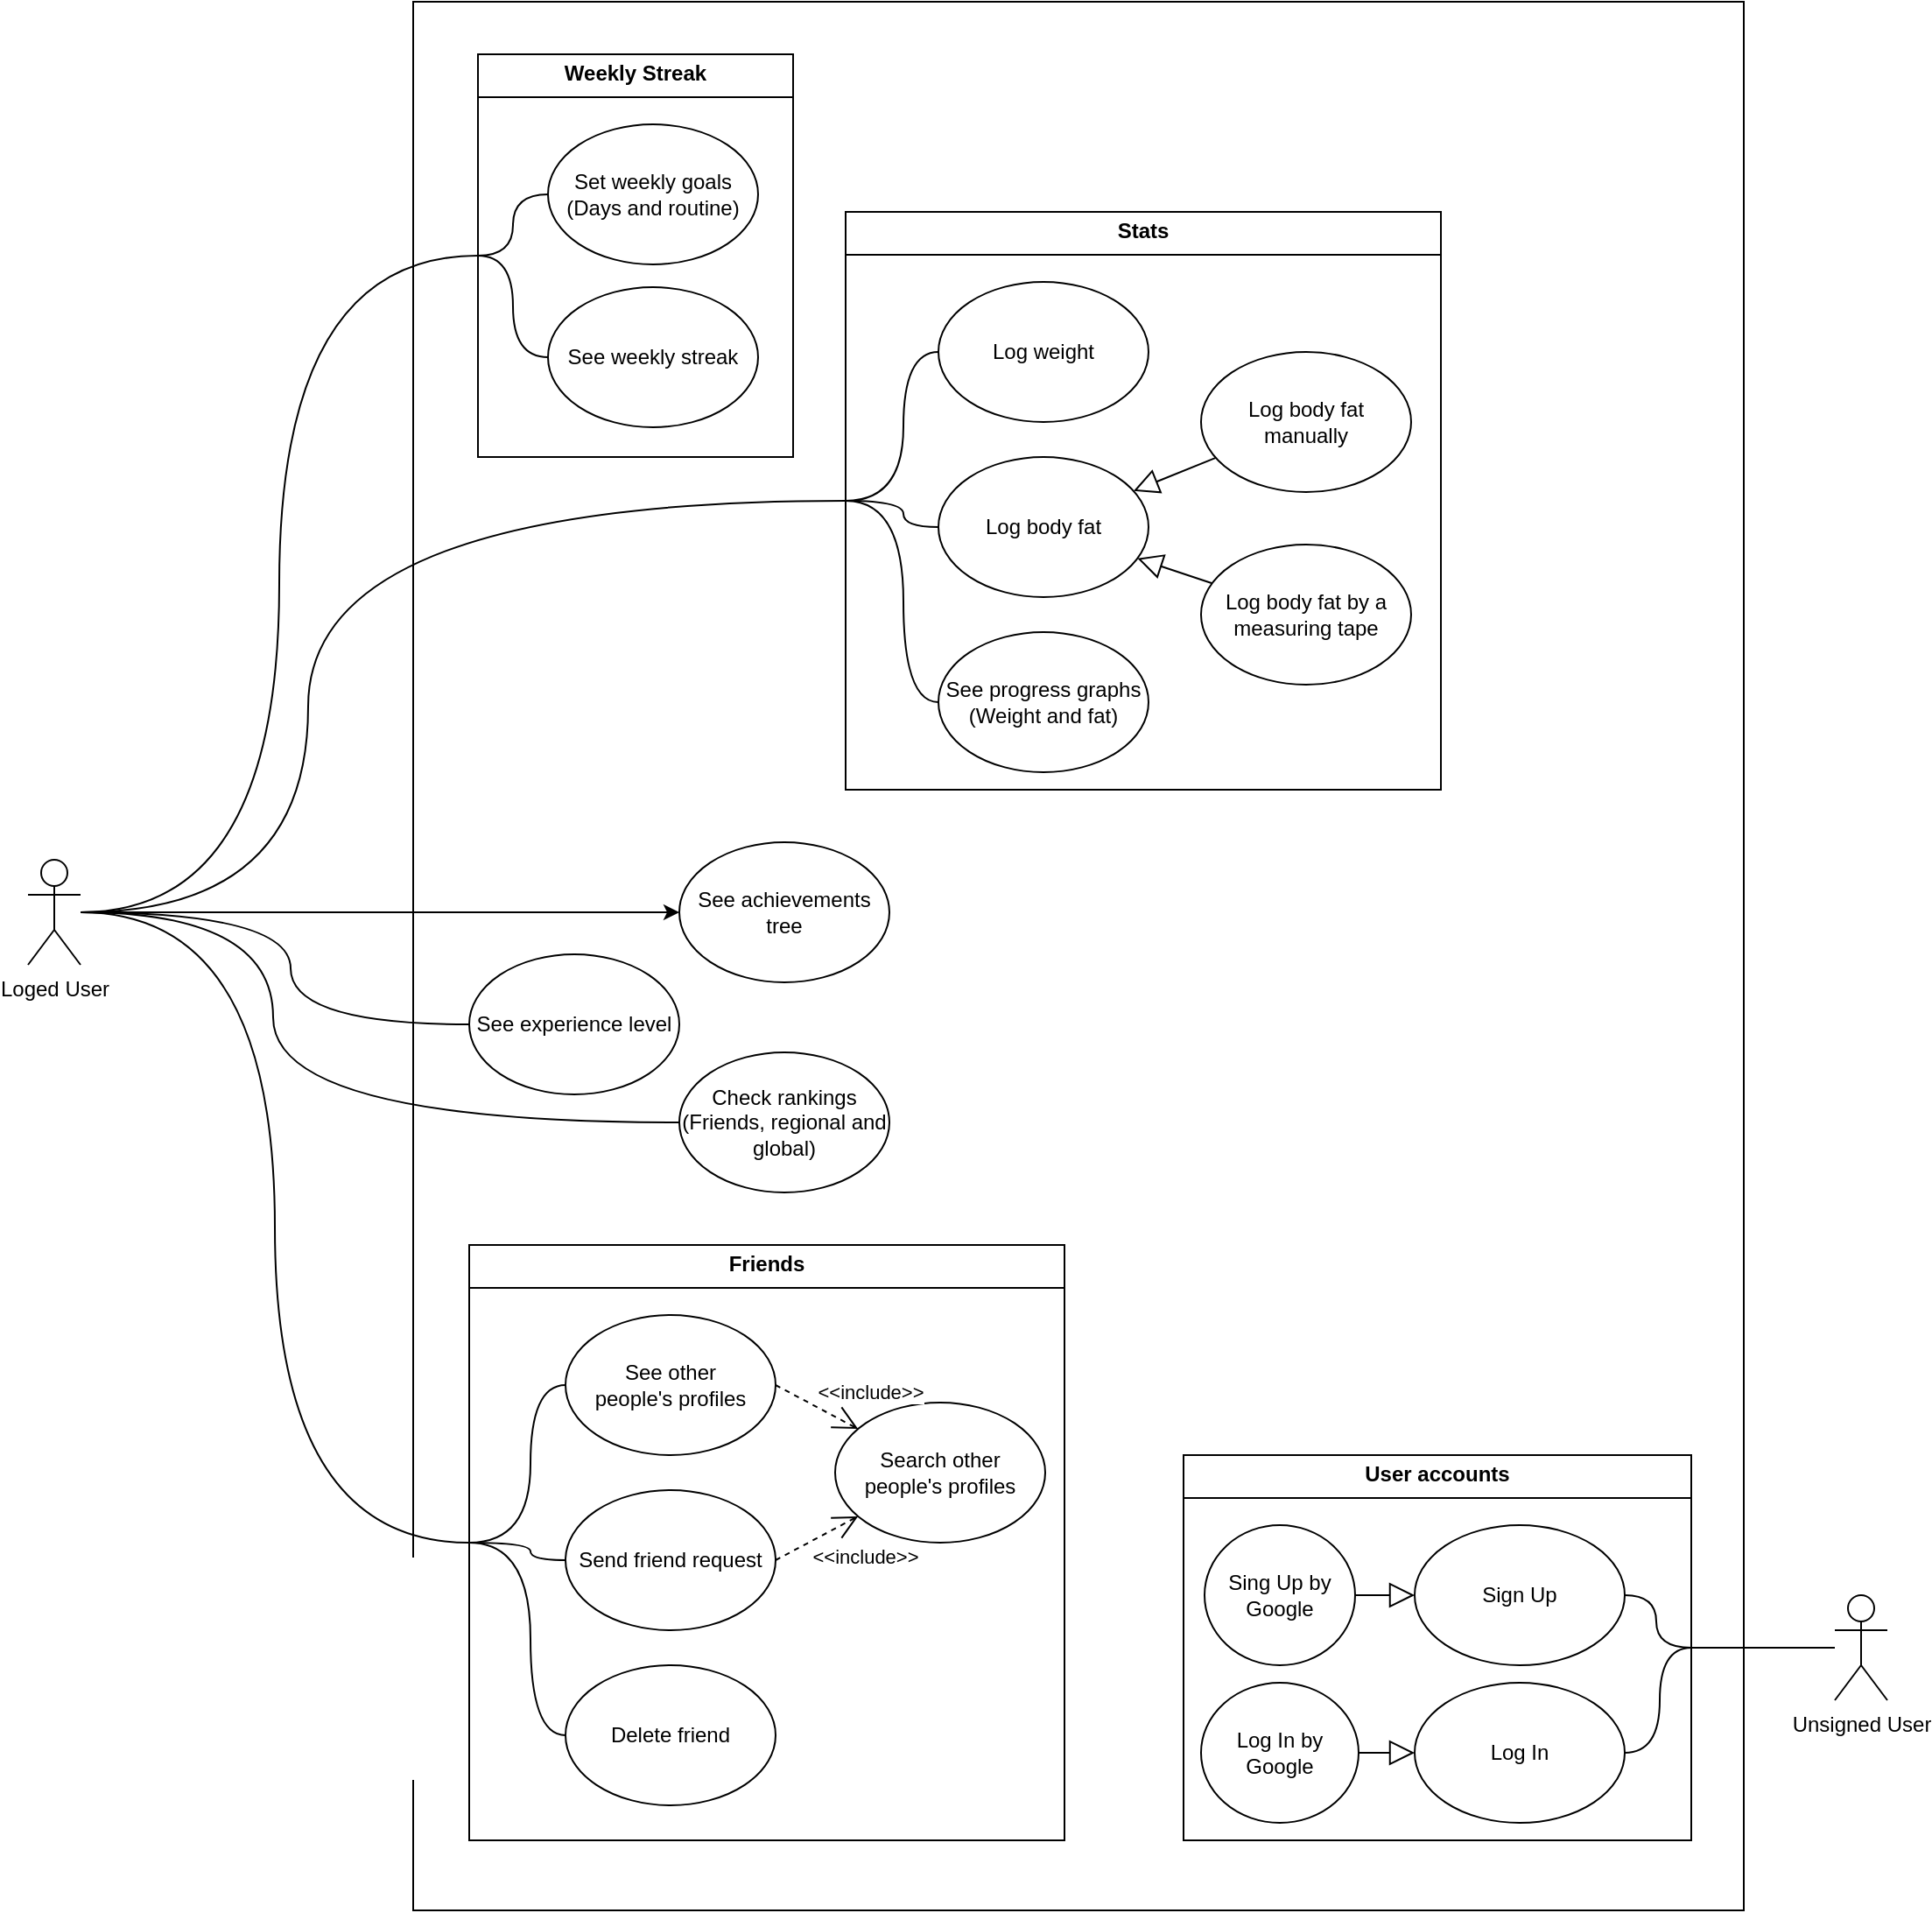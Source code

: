 <mxfile version="24.7.0" type="device">
  <diagram name="Página-1" id="4owX2f2_gQE0-vy4Nwpa">
    <mxGraphModel dx="2020" dy="1023" grid="1" gridSize="10" guides="1" tooltips="1" connect="1" arrows="1" fold="1" page="1" pageScale="1" pageWidth="827" pageHeight="1169" math="0" shadow="0">
      <root>
        <mxCell id="0" />
        <mxCell id="1" parent="0" />
        <mxCell id="oezHuCuassYHEXN5sCn5-32" value="" style="rounded=0;whiteSpace=wrap;html=1;" parent="1" vertex="1">
          <mxGeometry x="240" y="20" width="760" height="1090" as="geometry" />
        </mxCell>
        <mxCell id="gEz15ZpdTDlsJ69ZWDqB-34" style="edgeStyle=entityRelationEdgeStyle;rounded=0;orthogonalLoop=1;jettySize=auto;html=1;startArrow=none;startFill=0;endArrow=none;endFill=0;" edge="1" parent="1" source="gEz15ZpdTDlsJ69ZWDqB-30" target="oezHuCuassYHEXN5sCn5-29">
          <mxGeometry relative="1" as="geometry" />
        </mxCell>
        <mxCell id="oezHuCuassYHEXN5sCn5-2" value="See achievements tree" style="ellipse;whiteSpace=wrap;html=1;" parent="1" vertex="1">
          <mxGeometry x="392" y="500" width="120" height="80" as="geometry" />
        </mxCell>
        <mxCell id="oezHuCuassYHEXN5sCn5-3" value="See experience level" style="ellipse;whiteSpace=wrap;html=1;" parent="1" vertex="1">
          <mxGeometry x="272" y="564" width="120" height="80" as="geometry" />
        </mxCell>
        <mxCell id="oezHuCuassYHEXN5sCn5-4" value="Check rankings (Friends, regional and global)" style="ellipse;whiteSpace=wrap;html=1;" parent="1" vertex="1">
          <mxGeometry x="392" y="620" width="120" height="80" as="geometry" />
        </mxCell>
        <mxCell id="oezHuCuassYHEXN5sCn5-21" style="rounded=0;orthogonalLoop=1;jettySize=auto;html=1;entryX=0;entryY=0.5;entryDx=0;entryDy=0;edgeStyle=orthogonalEdgeStyle;curved=1;endArrow=none;endFill=0;" parent="1" source="oezHuCuassYHEXN5sCn5-10" target="oezHuCuassYHEXN5sCn5-3" edge="1">
          <mxGeometry relative="1" as="geometry">
            <Array as="points">
              <mxPoint x="170" y="540" />
              <mxPoint x="170" y="604" />
            </Array>
          </mxGeometry>
        </mxCell>
        <mxCell id="oezHuCuassYHEXN5sCn5-22" style="rounded=0;orthogonalLoop=1;jettySize=auto;html=1;entryX=0;entryY=0.5;entryDx=0;entryDy=0;edgeStyle=orthogonalEdgeStyle;curved=1;endArrow=none;endFill=0;" parent="1" source="oezHuCuassYHEXN5sCn5-10" target="oezHuCuassYHEXN5sCn5-4" edge="1">
          <mxGeometry relative="1" as="geometry">
            <Array as="points">
              <mxPoint x="160" y="540" />
              <mxPoint x="160" y="660" />
            </Array>
          </mxGeometry>
        </mxCell>
        <mxCell id="gEz15ZpdTDlsJ69ZWDqB-9" style="edgeStyle=orthogonalEdgeStyle;rounded=0;orthogonalLoop=1;jettySize=auto;html=1;entryX=0;entryY=0.5;entryDx=0;entryDy=0;curved=1;endArrow=none;endFill=0;" edge="1" parent="1" source="oezHuCuassYHEXN5sCn5-10" target="gEz15ZpdTDlsJ69ZWDqB-4">
          <mxGeometry relative="1" as="geometry" />
        </mxCell>
        <mxCell id="gEz15ZpdTDlsJ69ZWDqB-10" style="edgeStyle=orthogonalEdgeStyle;rounded=0;orthogonalLoop=1;jettySize=auto;html=1;endArrow=none;endFill=0;curved=1;entryX=0;entryY=0.5;entryDx=0;entryDy=0;" edge="1" parent="1" source="oezHuCuassYHEXN5sCn5-10" target="gEz15ZpdTDlsJ69ZWDqB-7">
          <mxGeometry relative="1" as="geometry">
            <Array as="points">
              <mxPoint x="180" y="540" />
              <mxPoint x="180" y="305" />
            </Array>
          </mxGeometry>
        </mxCell>
        <mxCell id="gEz15ZpdTDlsJ69ZWDqB-14" style="edgeStyle=orthogonalEdgeStyle;rounded=0;orthogonalLoop=1;jettySize=auto;html=1;entryX=0;entryY=0.5;entryDx=0;entryDy=0;endArrow=none;endFill=0;curved=1;" edge="1" parent="1" source="oezHuCuassYHEXN5sCn5-10" target="gEz15ZpdTDlsJ69ZWDqB-11">
          <mxGeometry relative="1" as="geometry" />
        </mxCell>
        <mxCell id="gEz15ZpdTDlsJ69ZWDqB-15" style="edgeStyle=orthogonalEdgeStyle;rounded=0;orthogonalLoop=1;jettySize=auto;html=1;curved=1;" edge="1" parent="1" source="oezHuCuassYHEXN5sCn5-10" target="oezHuCuassYHEXN5sCn5-2">
          <mxGeometry relative="1" as="geometry" />
        </mxCell>
        <mxCell id="oezHuCuassYHEXN5sCn5-10" value="Loged User" style="shape=umlActor;verticalLabelPosition=bottom;verticalAlign=top;html=1;outlineConnect=0;" parent="1" vertex="1">
          <mxGeometry x="20" y="510" width="30" height="60" as="geometry" />
        </mxCell>
        <mxCell id="oezHuCuassYHEXN5sCn5-29" value="Unsigned User" style="shape=umlActor;verticalLabelPosition=bottom;verticalAlign=top;html=1;outlineConnect=0;" parent="1" vertex="1">
          <mxGeometry x="1052" y="930" width="30" height="60" as="geometry" />
        </mxCell>
        <mxCell id="gEz15ZpdTDlsJ69ZWDqB-12" value="" style="group" vertex="1" connectable="0" parent="1">
          <mxGeometry x="272" y="730" width="340" height="340" as="geometry" />
        </mxCell>
        <mxCell id="gEz15ZpdTDlsJ69ZWDqB-4" value="&lt;p style=&quot;margin:0px;margin-top:4px;text-align:center;&quot;&gt;&lt;b&gt;Friends&lt;/b&gt;&lt;/p&gt;&lt;hr size=&quot;1&quot; style=&quot;border-style:solid;&quot;&gt;&lt;div style=&quot;height:2px;&quot;&gt;&lt;/div&gt;" style="verticalAlign=top;align=left;overflow=fill;html=1;whiteSpace=wrap;" vertex="1" parent="gEz15ZpdTDlsJ69ZWDqB-12">
          <mxGeometry width="340" height="340" as="geometry" />
        </mxCell>
        <mxCell id="oezHuCuassYHEXN5sCn5-5" value="Search other&lt;div&gt;people&#39;s profiles&lt;/div&gt;" style="ellipse;whiteSpace=wrap;html=1;" parent="gEz15ZpdTDlsJ69ZWDqB-12" vertex="1">
          <mxGeometry x="209" y="90" width="120" height="80" as="geometry" />
        </mxCell>
        <mxCell id="oezHuCuassYHEXN5sCn5-34" style="edgeStyle=none;rounded=0;orthogonalLoop=1;jettySize=auto;html=1;exitX=1;exitY=0.5;exitDx=0;exitDy=0;endArrow=open;endFill=0;endSize=12;dashed=1;" parent="gEz15ZpdTDlsJ69ZWDqB-12" source="oezHuCuassYHEXN5sCn5-6" target="oezHuCuassYHEXN5sCn5-5" edge="1">
          <mxGeometry relative="1" as="geometry" />
        </mxCell>
        <mxCell id="oezHuCuassYHEXN5sCn5-35" value="&amp;lt;&amp;lt;include&amp;gt;&amp;gt;" style="edgeLabel;html=1;align=center;verticalAlign=middle;resizable=0;points=[];" parent="oezHuCuassYHEXN5sCn5-34" vertex="1" connectable="0">
          <mxGeometry x="-0.272" relative="1" as="geometry">
            <mxPoint x="37" y="-5" as="offset" />
          </mxGeometry>
        </mxCell>
        <mxCell id="oezHuCuassYHEXN5sCn5-38" style="edgeStyle=none;rounded=0;orthogonalLoop=1;jettySize=auto;html=1;exitX=1;exitY=0.5;exitDx=0;exitDy=0;endSize=12;endArrow=open;endFill=0;dashed=1;" parent="gEz15ZpdTDlsJ69ZWDqB-12" source="oezHuCuassYHEXN5sCn5-7" target="oezHuCuassYHEXN5sCn5-5" edge="1">
          <mxGeometry relative="1" as="geometry" />
        </mxCell>
        <mxCell id="oezHuCuassYHEXN5sCn5-39" value="&amp;lt;&amp;lt;include&amp;gt;&amp;gt;" style="edgeLabel;html=1;align=center;verticalAlign=middle;resizable=0;points=[];" parent="oezHuCuassYHEXN5sCn5-38" vertex="1" connectable="0">
          <mxGeometry x="-0.121" y="-3" relative="1" as="geometry">
            <mxPoint x="29" y="6" as="offset" />
          </mxGeometry>
        </mxCell>
        <mxCell id="gEz15ZpdTDlsJ69ZWDqB-38" style="edgeStyle=orthogonalEdgeStyle;rounded=0;orthogonalLoop=1;jettySize=auto;html=1;exitX=0;exitY=0.5;exitDx=0;exitDy=0;entryX=0;entryY=0.5;entryDx=0;entryDy=0;endArrow=none;endFill=0;curved=1;" edge="1" parent="gEz15ZpdTDlsJ69ZWDqB-12" source="oezHuCuassYHEXN5sCn5-7" target="gEz15ZpdTDlsJ69ZWDqB-4">
          <mxGeometry relative="1" as="geometry">
            <Array as="points">
              <mxPoint x="35" y="180" />
              <mxPoint x="35" y="170" />
            </Array>
          </mxGeometry>
        </mxCell>
        <mxCell id="oezHuCuassYHEXN5sCn5-7" value="Send friend request" style="ellipse;whiteSpace=wrap;html=1;" parent="gEz15ZpdTDlsJ69ZWDqB-12" vertex="1">
          <mxGeometry x="55" y="140" width="120" height="80" as="geometry" />
        </mxCell>
        <mxCell id="gEz15ZpdTDlsJ69ZWDqB-40" style="edgeStyle=orthogonalEdgeStyle;rounded=0;orthogonalLoop=1;jettySize=auto;html=1;exitX=0;exitY=0.5;exitDx=0;exitDy=0;entryX=0;entryY=0.5;entryDx=0;entryDy=0;endArrow=none;endFill=0;curved=1;" edge="1" parent="gEz15ZpdTDlsJ69ZWDqB-12" source="oezHuCuassYHEXN5sCn5-8" target="gEz15ZpdTDlsJ69ZWDqB-4">
          <mxGeometry relative="1" as="geometry" />
        </mxCell>
        <mxCell id="oezHuCuassYHEXN5sCn5-8" value="Delete friend" style="ellipse;whiteSpace=wrap;html=1;" parent="gEz15ZpdTDlsJ69ZWDqB-12" vertex="1">
          <mxGeometry x="55" y="240" width="120" height="80" as="geometry" />
        </mxCell>
        <mxCell id="gEz15ZpdTDlsJ69ZWDqB-36" style="edgeStyle=orthogonalEdgeStyle;rounded=0;orthogonalLoop=1;jettySize=auto;html=1;exitX=0;exitY=0.5;exitDx=0;exitDy=0;entryX=0;entryY=0.5;entryDx=0;entryDy=0;endArrow=none;endFill=0;curved=1;" edge="1" parent="gEz15ZpdTDlsJ69ZWDqB-12" source="oezHuCuassYHEXN5sCn5-6" target="gEz15ZpdTDlsJ69ZWDqB-4">
          <mxGeometry relative="1" as="geometry" />
        </mxCell>
        <mxCell id="oezHuCuassYHEXN5sCn5-6" value="See other&lt;div&gt;people&#39;s profiles&lt;/div&gt;" style="ellipse;whiteSpace=wrap;html=1;" parent="gEz15ZpdTDlsJ69ZWDqB-12" vertex="1">
          <mxGeometry x="55" y="40" width="120" height="80" as="geometry" />
        </mxCell>
        <mxCell id="gEz15ZpdTDlsJ69ZWDqB-13" value="" style="group" vertex="1" connectable="0" parent="1">
          <mxGeometry x="487" y="140" width="340" height="330" as="geometry" />
        </mxCell>
        <mxCell id="gEz15ZpdTDlsJ69ZWDqB-7" value="&lt;p style=&quot;margin:0px;margin-top:4px;text-align:center;&quot;&gt;&lt;b&gt;Stats&lt;/b&gt;&lt;/p&gt;&lt;hr size=&quot;1&quot; style=&quot;border-style:solid;&quot;&gt;&lt;div style=&quot;height:2px;&quot;&gt;&lt;/div&gt;" style="verticalAlign=top;align=left;overflow=fill;html=1;whiteSpace=wrap;" vertex="1" parent="gEz15ZpdTDlsJ69ZWDqB-13">
          <mxGeometry width="340" height="330" as="geometry" />
        </mxCell>
        <mxCell id="gEz15ZpdTDlsJ69ZWDqB-42" style="edgeStyle=orthogonalEdgeStyle;rounded=0;orthogonalLoop=1;jettySize=auto;html=1;exitX=0;exitY=0.5;exitDx=0;exitDy=0;entryX=0;entryY=0.5;entryDx=0;entryDy=0;endArrow=none;endFill=0;curved=1;" edge="1" parent="gEz15ZpdTDlsJ69ZWDqB-13" source="jxsSj52jUHicI4koxV5U-3" target="gEz15ZpdTDlsJ69ZWDqB-7">
          <mxGeometry relative="1" as="geometry" />
        </mxCell>
        <mxCell id="jxsSj52jUHicI4koxV5U-3" value="Log weight" style="ellipse;whiteSpace=wrap;html=1;" parent="gEz15ZpdTDlsJ69ZWDqB-13" vertex="1">
          <mxGeometry x="53" y="40" width="120" height="80" as="geometry" />
        </mxCell>
        <mxCell id="gEz15ZpdTDlsJ69ZWDqB-44" style="edgeStyle=orthogonalEdgeStyle;rounded=0;orthogonalLoop=1;jettySize=auto;html=1;exitX=0;exitY=0.5;exitDx=0;exitDy=0;entryX=0;entryY=0.5;entryDx=0;entryDy=0;endArrow=none;endFill=0;curved=1;" edge="1" parent="gEz15ZpdTDlsJ69ZWDqB-13" source="jxsSj52jUHicI4koxV5U-4" target="gEz15ZpdTDlsJ69ZWDqB-7">
          <mxGeometry relative="1" as="geometry">
            <Array as="points">
              <mxPoint x="33" y="180" />
              <mxPoint x="33" y="165" />
            </Array>
          </mxGeometry>
        </mxCell>
        <mxCell id="jxsSj52jUHicI4koxV5U-4" value="Log body fat" style="ellipse;whiteSpace=wrap;html=1;" parent="gEz15ZpdTDlsJ69ZWDqB-13" vertex="1">
          <mxGeometry x="53" y="140" width="120" height="80" as="geometry" />
        </mxCell>
        <mxCell id="jxsSj52jUHicI4koxV5U-7" style="edgeStyle=none;rounded=0;orthogonalLoop=1;jettySize=auto;html=1;endArrow=block;endFill=0;endSize=12;" parent="gEz15ZpdTDlsJ69ZWDqB-13" source="jxsSj52jUHicI4koxV5U-5" target="jxsSj52jUHicI4koxV5U-4" edge="1">
          <mxGeometry relative="1" as="geometry" />
        </mxCell>
        <mxCell id="jxsSj52jUHicI4koxV5U-5" value="Log body fat&lt;div&gt;&lt;span style=&quot;background-color: initial;&quot;&gt;m&lt;/span&gt;&lt;span style=&quot;background-color: initial;&quot;&gt;anually&lt;/span&gt;&lt;/div&gt;" style="ellipse;whiteSpace=wrap;html=1;" parent="gEz15ZpdTDlsJ69ZWDqB-13" vertex="1">
          <mxGeometry x="203" y="80" width="120" height="80" as="geometry" />
        </mxCell>
        <mxCell id="jxsSj52jUHicI4koxV5U-9" style="edgeStyle=none;rounded=0;orthogonalLoop=1;jettySize=auto;html=1;endArrow=block;endFill=0;startSize=6;endSize=12;" parent="gEz15ZpdTDlsJ69ZWDqB-13" source="jxsSj52jUHicI4koxV5U-8" target="jxsSj52jUHicI4koxV5U-4" edge="1">
          <mxGeometry relative="1" as="geometry" />
        </mxCell>
        <mxCell id="jxsSj52jUHicI4koxV5U-8" value="Log body fat by a measuring tape" style="ellipse;whiteSpace=wrap;html=1;" parent="gEz15ZpdTDlsJ69ZWDqB-13" vertex="1">
          <mxGeometry x="203" y="190" width="120" height="80" as="geometry" />
        </mxCell>
        <mxCell id="gEz15ZpdTDlsJ69ZWDqB-49" style="edgeStyle=orthogonalEdgeStyle;rounded=0;orthogonalLoop=1;jettySize=auto;html=1;exitX=0;exitY=0.5;exitDx=0;exitDy=0;entryX=0;entryY=0.5;entryDx=0;entryDy=0;endArrow=none;endFill=0;curved=1;" edge="1" parent="gEz15ZpdTDlsJ69ZWDqB-13" source="oezHuCuassYHEXN5sCn5-1" target="gEz15ZpdTDlsJ69ZWDqB-7">
          <mxGeometry relative="1" as="geometry" />
        </mxCell>
        <mxCell id="oezHuCuassYHEXN5sCn5-1" value="See progress graphs&lt;div&gt;(Weight and fat)&lt;/div&gt;" style="ellipse;whiteSpace=wrap;html=1;" parent="gEz15ZpdTDlsJ69ZWDqB-13" vertex="1">
          <mxGeometry x="53" y="240" width="120" height="80" as="geometry" />
        </mxCell>
        <mxCell id="gEz15ZpdTDlsJ69ZWDqB-53" value="" style="group" vertex="1" connectable="0" parent="1">
          <mxGeometry x="277" y="50" width="180" height="230" as="geometry" />
        </mxCell>
        <mxCell id="gEz15ZpdTDlsJ69ZWDqB-11" value="&lt;p style=&quot;margin:0px;margin-top:4px;text-align:center;&quot;&gt;&lt;b&gt;Weekly Streak&lt;/b&gt;&lt;/p&gt;&lt;hr size=&quot;1&quot; style=&quot;border-style:solid;&quot;&gt;&lt;div style=&quot;height:2px;&quot;&gt;&lt;/div&gt;" style="verticalAlign=top;align=left;overflow=fill;html=1;whiteSpace=wrap;" vertex="1" parent="gEz15ZpdTDlsJ69ZWDqB-53">
          <mxGeometry width="180" height="230" as="geometry" />
        </mxCell>
        <mxCell id="jxsSj52jUHicI4koxV5U-1" value="Set weekly goals (Days and routine)" style="ellipse;whiteSpace=wrap;html=1;" parent="gEz15ZpdTDlsJ69ZWDqB-53" vertex="1">
          <mxGeometry x="40" y="40" width="120" height="80" as="geometry" />
        </mxCell>
        <mxCell id="jxsSj52jUHicI4koxV5U-2" value="See weekly streak" style="ellipse;whiteSpace=wrap;html=1;" parent="gEz15ZpdTDlsJ69ZWDqB-53" vertex="1">
          <mxGeometry x="40" y="133" width="120" height="80" as="geometry" />
        </mxCell>
        <mxCell id="gEz15ZpdTDlsJ69ZWDqB-50" style="edgeStyle=orthogonalEdgeStyle;rounded=0;orthogonalLoop=1;jettySize=auto;html=1;exitX=0;exitY=0.5;exitDx=0;exitDy=0;entryX=0;entryY=0.5;entryDx=0;entryDy=0;endArrow=none;endFill=0;curved=1;" edge="1" parent="gEz15ZpdTDlsJ69ZWDqB-53" source="jxsSj52jUHicI4koxV5U-1" target="gEz15ZpdTDlsJ69ZWDqB-11">
          <mxGeometry relative="1" as="geometry">
            <Array as="points">
              <mxPoint x="20" y="80" />
              <mxPoint x="20" y="115" />
            </Array>
          </mxGeometry>
        </mxCell>
        <mxCell id="gEz15ZpdTDlsJ69ZWDqB-52" style="edgeStyle=orthogonalEdgeStyle;rounded=0;orthogonalLoop=1;jettySize=auto;html=1;exitX=0;exitY=0.5;exitDx=0;exitDy=0;entryX=0;entryY=0.5;entryDx=0;entryDy=0;endArrow=none;endFill=0;curved=1;" edge="1" parent="gEz15ZpdTDlsJ69ZWDqB-53" source="jxsSj52jUHicI4koxV5U-2" target="gEz15ZpdTDlsJ69ZWDqB-11">
          <mxGeometry relative="1" as="geometry">
            <Array as="points">
              <mxPoint x="20" y="173" />
              <mxPoint x="20" y="115" />
            </Array>
          </mxGeometry>
        </mxCell>
        <mxCell id="gEz15ZpdTDlsJ69ZWDqB-54" value="" style="group" vertex="1" connectable="0" parent="1">
          <mxGeometry x="680" y="850" width="290" height="220" as="geometry" />
        </mxCell>
        <mxCell id="gEz15ZpdTDlsJ69ZWDqB-30" value="&lt;p style=&quot;margin:0px;margin-top:4px;text-align:center;&quot;&gt;&lt;b&gt;User accounts&lt;/b&gt;&lt;/p&gt;&lt;hr size=&quot;1&quot; style=&quot;border-style:solid;&quot;&gt;&lt;div style=&quot;height:2px;&quot;&gt;&lt;/div&gt;" style="verticalAlign=top;align=left;overflow=fill;html=1;whiteSpace=wrap;" vertex="1" parent="gEz15ZpdTDlsJ69ZWDqB-54">
          <mxGeometry width="290" height="220" as="geometry" />
        </mxCell>
        <mxCell id="oezHuCuassYHEXN5sCn5-27" value="Sign Up" style="ellipse;whiteSpace=wrap;html=1;" parent="gEz15ZpdTDlsJ69ZWDqB-54" vertex="1">
          <mxGeometry x="132" y="40" width="120" height="80" as="geometry" />
        </mxCell>
        <mxCell id="oezHuCuassYHEXN5sCn5-28" value="Log In" style="ellipse;whiteSpace=wrap;html=1;" parent="gEz15ZpdTDlsJ69ZWDqB-54" vertex="1">
          <mxGeometry x="132" y="130" width="120" height="80" as="geometry" />
        </mxCell>
        <mxCell id="xKPTGPFPwrdzNZB8GTj0-1" value="Log In by Google" style="ellipse;whiteSpace=wrap;html=1;" parent="gEz15ZpdTDlsJ69ZWDqB-54" vertex="1">
          <mxGeometry x="10" y="130" width="90" height="80" as="geometry" />
        </mxCell>
        <mxCell id="xKPTGPFPwrdzNZB8GTj0-3" value="Sing Up by Google" style="ellipse;whiteSpace=wrap;html=1;" parent="gEz15ZpdTDlsJ69ZWDqB-54" vertex="1">
          <mxGeometry x="12" y="40" width="86" height="80" as="geometry" />
        </mxCell>
        <mxCell id="gEz15ZpdTDlsJ69ZWDqB-32" style="edgeStyle=orthogonalEdgeStyle;rounded=0;orthogonalLoop=1;jettySize=auto;html=1;exitX=1;exitY=0.5;exitDx=0;exitDy=0;entryX=1;entryY=0.5;entryDx=0;entryDy=0;curved=1;endArrow=none;endFill=0;" edge="1" parent="gEz15ZpdTDlsJ69ZWDqB-54" source="oezHuCuassYHEXN5sCn5-27" target="gEz15ZpdTDlsJ69ZWDqB-30">
          <mxGeometry relative="1" as="geometry">
            <Array as="points">
              <mxPoint x="270" y="80" />
              <mxPoint x="270" y="110" />
            </Array>
          </mxGeometry>
        </mxCell>
        <mxCell id="gEz15ZpdTDlsJ69ZWDqB-33" style="edgeStyle=orthogonalEdgeStyle;rounded=0;orthogonalLoop=1;jettySize=auto;html=1;exitX=1;exitY=0.5;exitDx=0;exitDy=0;entryX=1;entryY=0.5;entryDx=0;entryDy=0;curved=1;endArrow=none;endFill=0;" edge="1" parent="gEz15ZpdTDlsJ69ZWDqB-54" source="oezHuCuassYHEXN5sCn5-28" target="gEz15ZpdTDlsJ69ZWDqB-30">
          <mxGeometry relative="1" as="geometry" />
        </mxCell>
        <mxCell id="xKPTGPFPwrdzNZB8GTj0-2" style="rounded=0;orthogonalLoop=1;jettySize=auto;html=1;endSize=12;endArrow=block;endFill=0;" parent="gEz15ZpdTDlsJ69ZWDqB-54" source="xKPTGPFPwrdzNZB8GTj0-1" target="oezHuCuassYHEXN5sCn5-28" edge="1">
          <mxGeometry relative="1" as="geometry" />
        </mxCell>
        <mxCell id="xKPTGPFPwrdzNZB8GTj0-4" style="rounded=0;orthogonalLoop=1;jettySize=auto;html=1;endArrow=block;endFill=0;endSize=12;" parent="gEz15ZpdTDlsJ69ZWDqB-54" source="xKPTGPFPwrdzNZB8GTj0-3" target="oezHuCuassYHEXN5sCn5-27" edge="1">
          <mxGeometry relative="1" as="geometry" />
        </mxCell>
      </root>
    </mxGraphModel>
  </diagram>
</mxfile>
